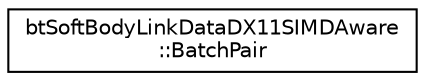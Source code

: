 digraph "Graphical Class Hierarchy"
{
  edge [fontname="Helvetica",fontsize="10",labelfontname="Helvetica",labelfontsize="10"];
  node [fontname="Helvetica",fontsize="10",shape=record];
  rankdir="LR";
  Node1 [label="btSoftBodyLinkDataDX11SIMDAware\l::BatchPair",height=0.2,width=0.4,color="black", fillcolor="white", style="filled",URL="$structbt_soft_body_link_data_d_x11_s_i_m_d_aware_1_1_batch_pair.html"];
}
